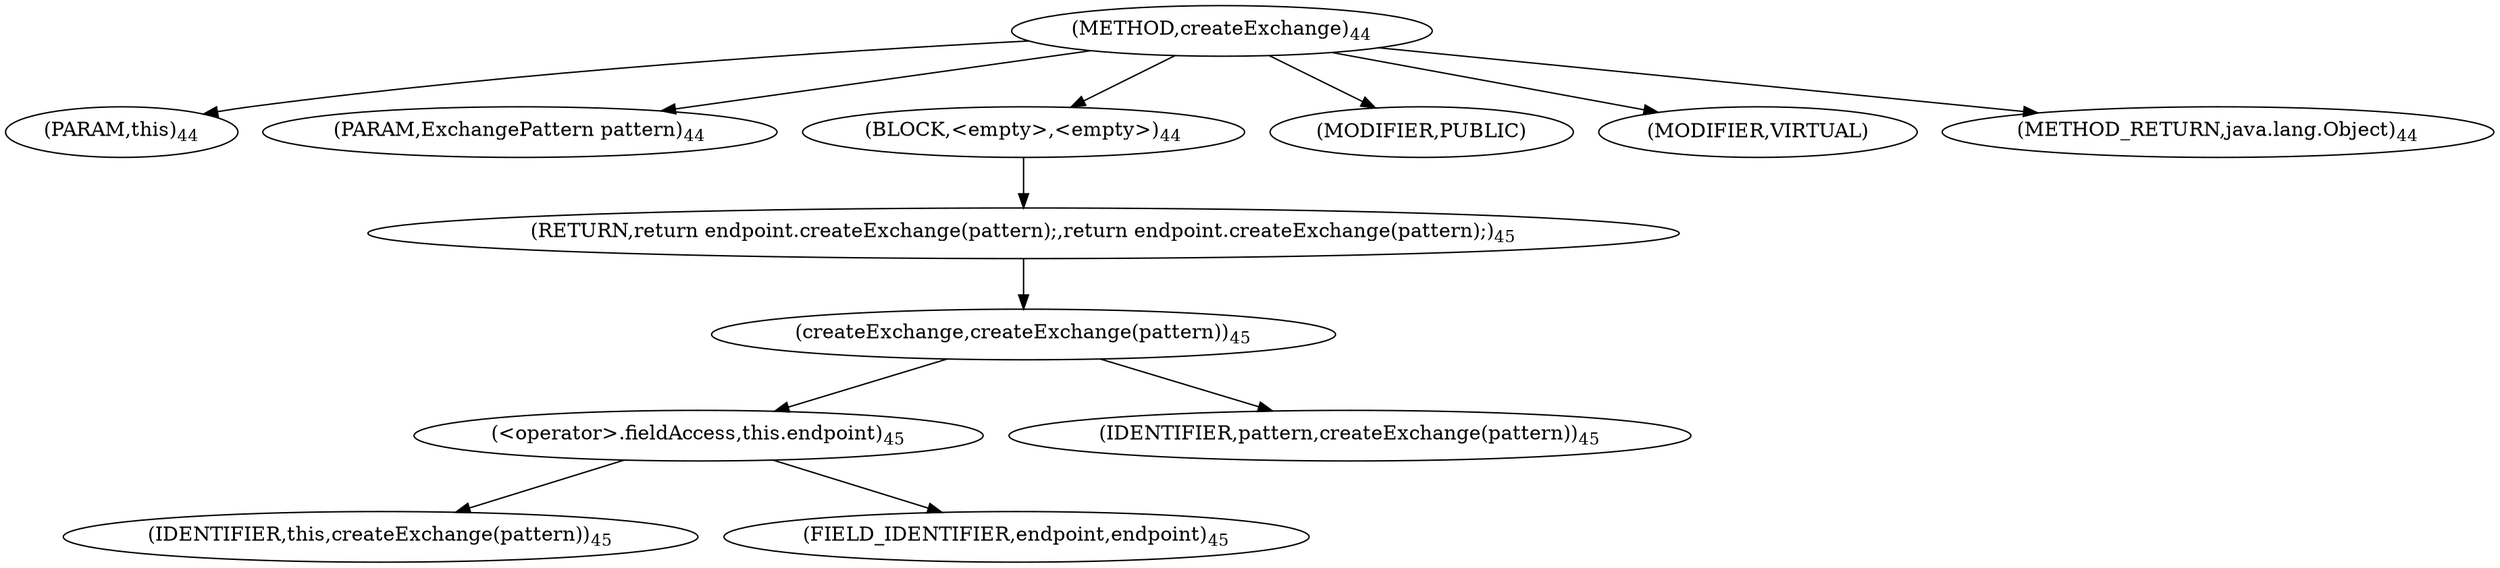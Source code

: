 digraph "createExchange" {  
"46" [label = <(METHOD,createExchange)<SUB>44</SUB>> ]
"47" [label = <(PARAM,this)<SUB>44</SUB>> ]
"48" [label = <(PARAM,ExchangePattern pattern)<SUB>44</SUB>> ]
"49" [label = <(BLOCK,&lt;empty&gt;,&lt;empty&gt;)<SUB>44</SUB>> ]
"50" [label = <(RETURN,return endpoint.createExchange(pattern);,return endpoint.createExchange(pattern);)<SUB>45</SUB>> ]
"51" [label = <(createExchange,createExchange(pattern))<SUB>45</SUB>> ]
"52" [label = <(&lt;operator&gt;.fieldAccess,this.endpoint)<SUB>45</SUB>> ]
"53" [label = <(IDENTIFIER,this,createExchange(pattern))<SUB>45</SUB>> ]
"54" [label = <(FIELD_IDENTIFIER,endpoint,endpoint)<SUB>45</SUB>> ]
"55" [label = <(IDENTIFIER,pattern,createExchange(pattern))<SUB>45</SUB>> ]
"56" [label = <(MODIFIER,PUBLIC)> ]
"57" [label = <(MODIFIER,VIRTUAL)> ]
"58" [label = <(METHOD_RETURN,java.lang.Object)<SUB>44</SUB>> ]
  "46" -> "47" 
  "46" -> "48" 
  "46" -> "49" 
  "46" -> "56" 
  "46" -> "57" 
  "46" -> "58" 
  "49" -> "50" 
  "50" -> "51" 
  "51" -> "52" 
  "51" -> "55" 
  "52" -> "53" 
  "52" -> "54" 
}
